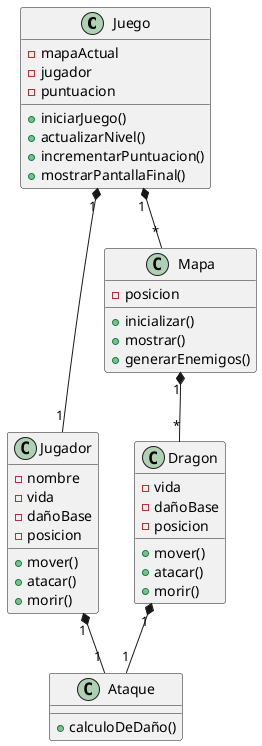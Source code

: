 @startuml dungeon_crawler

class Juego {
    -mapaActual
    -jugador
    -puntuacion
    +iniciarJuego()
    +actualizarNivel()
    +incrementarPuntuacion()
    +mostrarPantallaFinal()
}

class Jugador {
    -nombre
    -vida
    -dañoBase
    -posicion
    +mover()
    +atacar()
    +morir()
}


class Mapa {
    -posicion
    +inicializar()
    +mostrar()
    +generarEnemigos()
}

class Dragon {
    -vida
    -dañoBase
    -posicion
    +mover()
    +atacar()
    +morir()
}

class Ataque{
    +calculoDeDaño()
}

Juego "1" *-- "*" Mapa
Juego "1" *-- "1" Jugador

Mapa "1" *-- "*" Dragon

Jugador "1" *-- "1" Ataque

Dragon "1" *-- "1" Ataque

@enduml